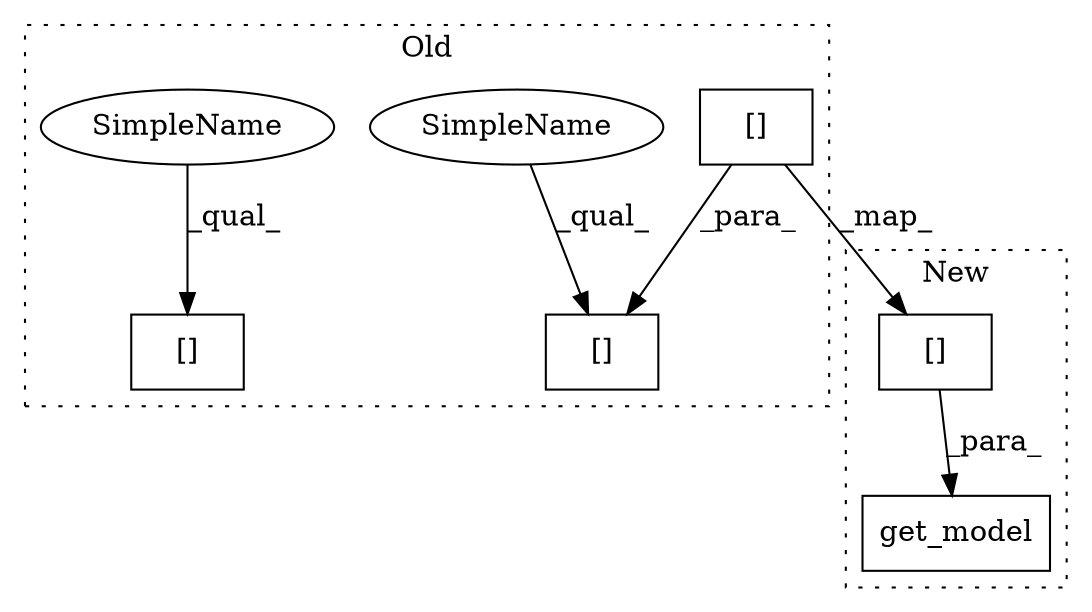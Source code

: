 digraph G {
subgraph cluster0 {
1 [label="[]" a="2" s="1243,1273" l="9,1" shape="box"];
4 [label="[]" a="2" s="1252,1272" l="14,1" shape="box"];
5 [label="[]" a="2" s="1127,1146" l="9,1" shape="box"];
6 [label="SimpleName" a="42" s="1127" l="8" shape="ellipse"];
7 [label="SimpleName" a="42" s="1243" l="8" shape="ellipse"];
label = "Old";
style="dotted";
}
subgraph cluster1 {
2 [label="get_model" a="32" s="1195,1226" l="10,1" shape="box"];
3 [label="[]" a="2" s="1205,1225" l="14,1" shape="box"];
label = "New";
style="dotted";
}
3 -> 2 [label="_para_"];
4 -> 3 [label="_map_"];
4 -> 1 [label="_para_"];
6 -> 5 [label="_qual_"];
7 -> 1 [label="_qual_"];
}